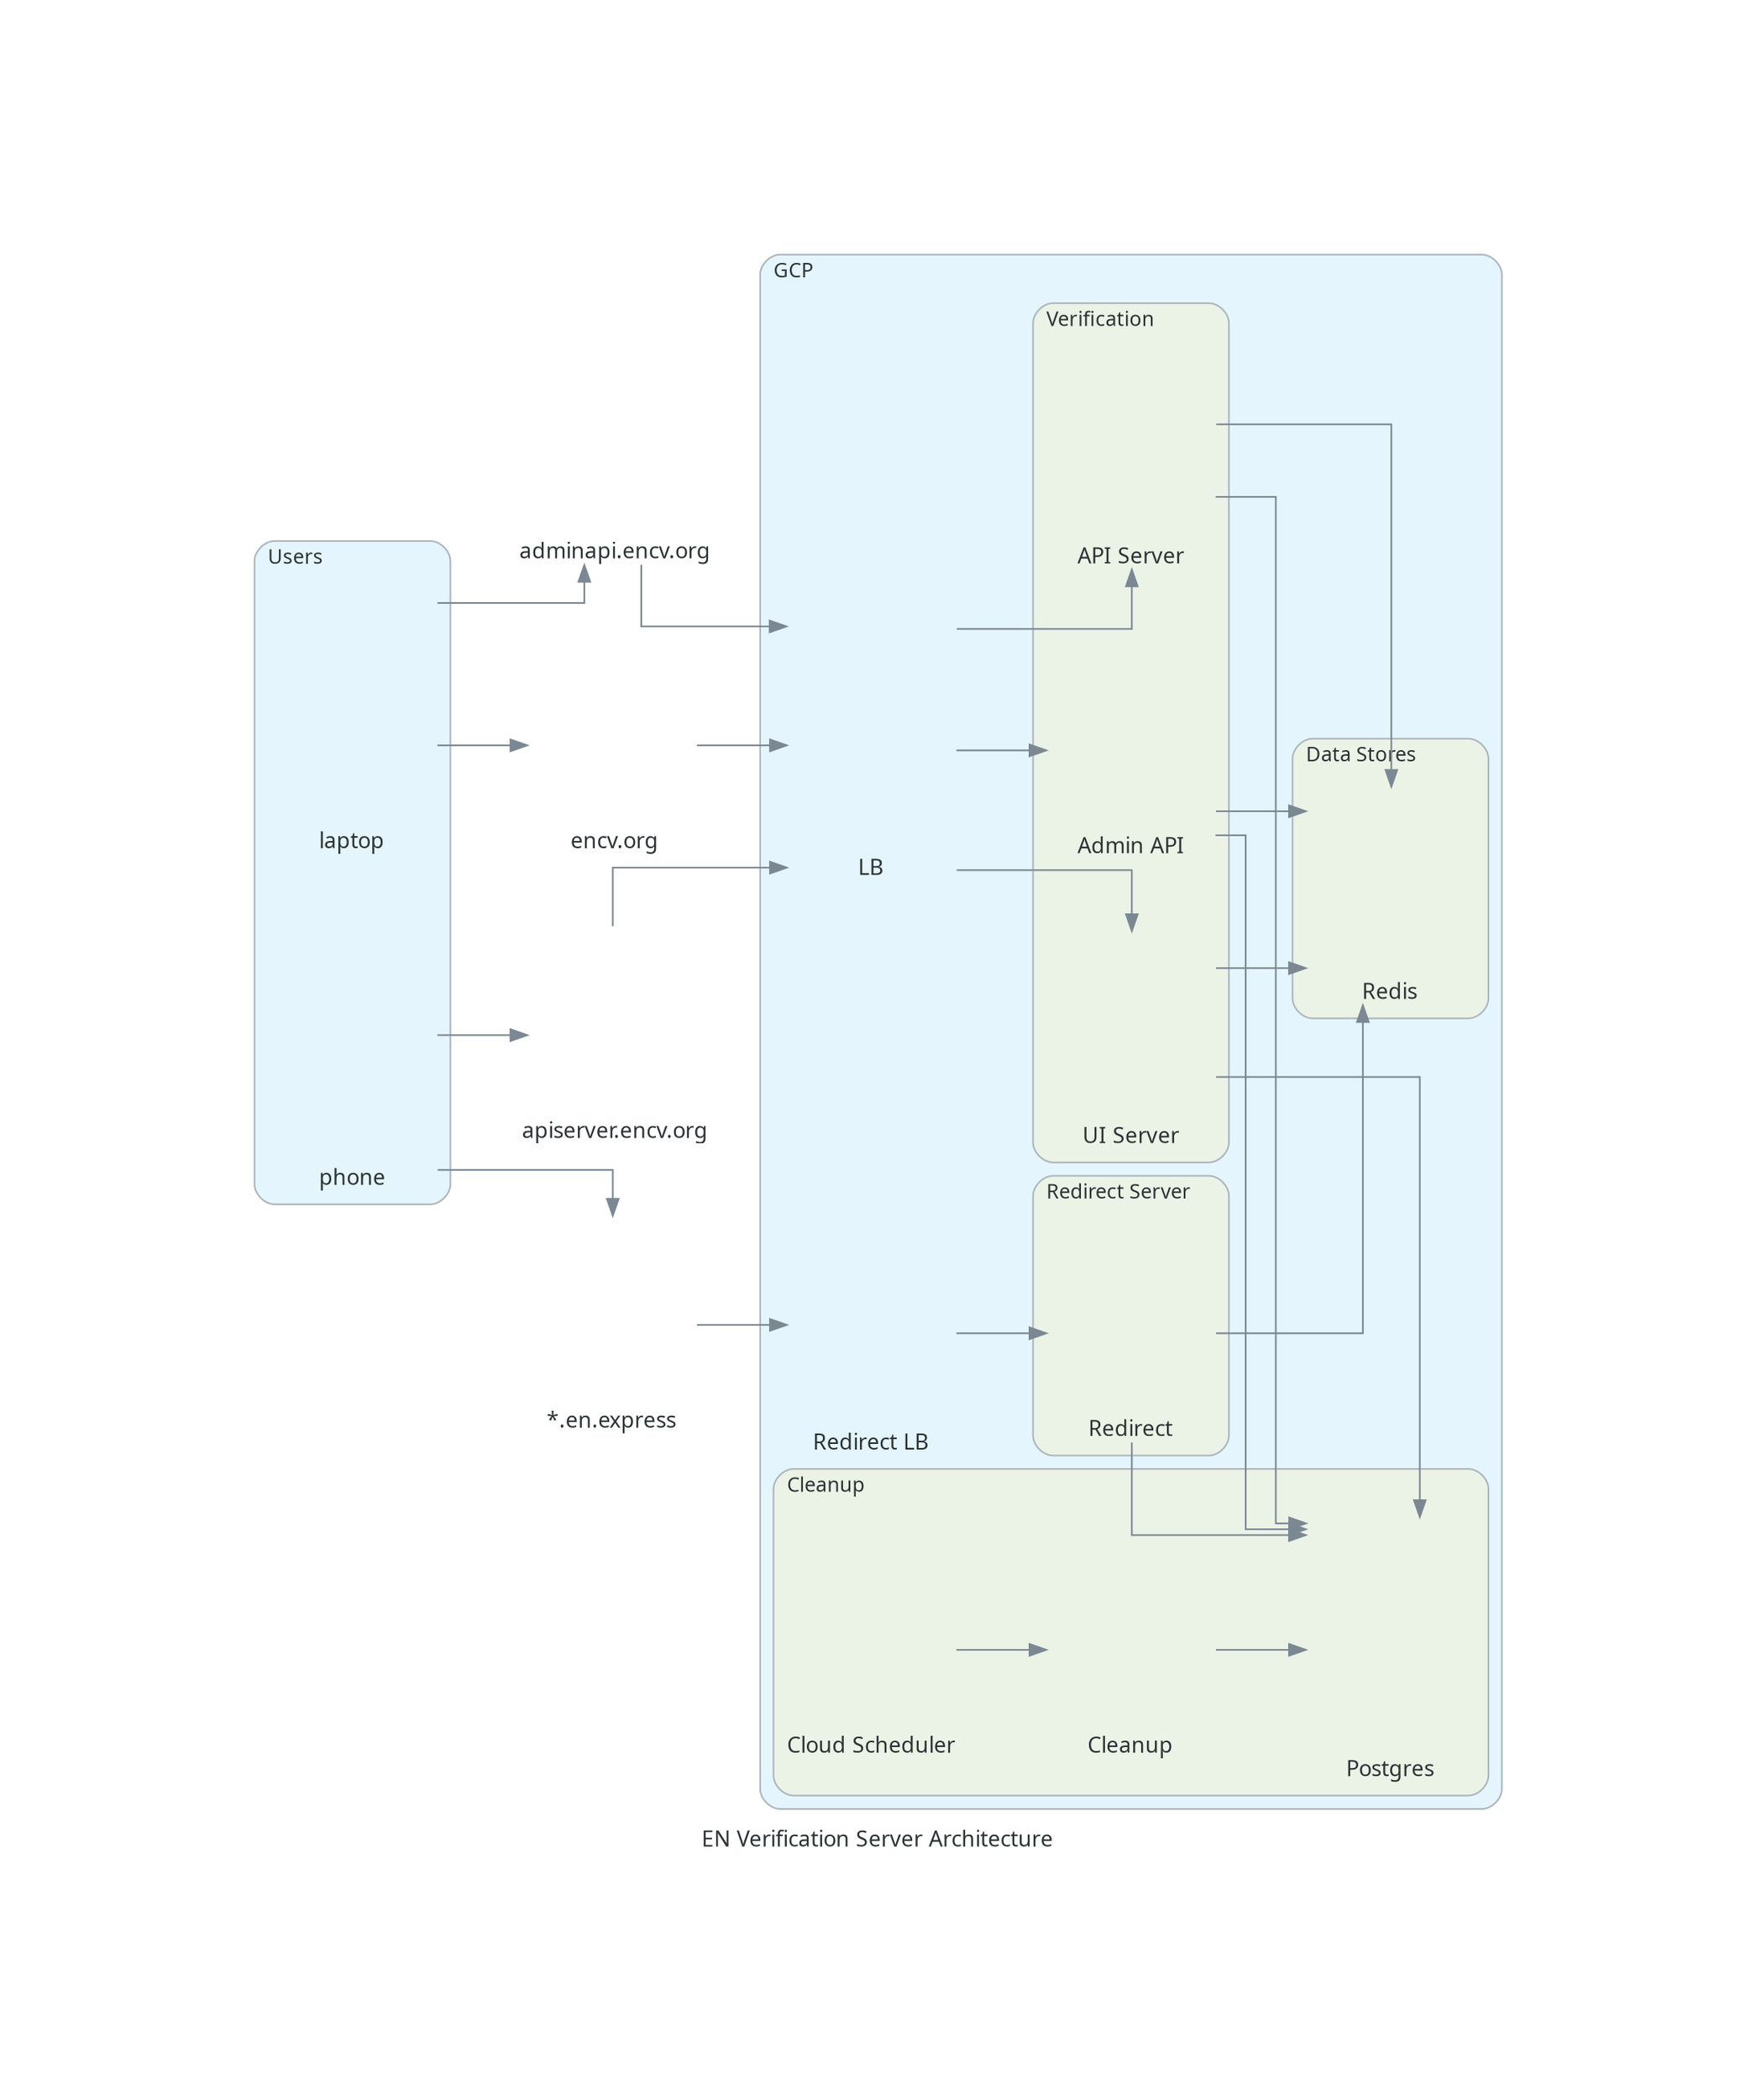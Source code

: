 digraph root {
	fontcolor="#2D3436";
	fontname="Sans-Serif";
	fontsize=13;
	label="EN Verification Server Architecture";
	nodesep=0.6;
	pad=2;
	rankdir=LR;
	ranksep=0.75;
	splines=ortho;
	jgkbqvhu->upuqedjc[ color="#7B8894", dir=forward, fontcolor="#2D3436", fontname="Sans-Serif", fontsize=13 ];
	rzuecyhv->upuqedjc[ color="#7B8894", dir=forward, fontcolor="#2D3436", fontname="Sans-Serif", fontsize=13 ];
	qbajqgxo->upuqedjc[ color="#7B8894", dir=forward, fontcolor="#2D3436", fontname="Sans-Serif", fontsize=13 ];
	jqovcgby->rzuecyhv[ color="#7B8894", dir=forward, fontcolor="#2D3436", fontname="Sans-Serif", fontsize=13 ];
	jqovcgby->qbajqgxo[ color="#7B8894", dir=forward, fontcolor="#2D3436", fontname="Sans-Serif", fontsize=13 ];
	pixwhvjh->jgkbqvhu[ color="#7B8894", dir=forward, fontcolor="#2D3436", fontname="Sans-Serif", fontsize=13 ];
	pixwhvjh->noxnwkgc[ color="#7B8894", dir=forward, fontcolor="#2D3436", fontname="Sans-Serif", fontsize=13 ];
	noxnwkgc->rdbvqldi[ color="#7B8894", dir=forward, fontcolor="#2D3436", fontname="Sans-Serif", fontsize=13 ];
	upuqedjc->ijyhstzl[ color="#7B8894", dir=forward, fontcolor="#2D3436", fontname="Sans-Serif", fontsize=13 ];
	ijyhstzl->ovrkhdru[ color="#7B8894", dir=forward, fontcolor="#2D3436", fontname="Sans-Serif", fontsize=13 ];
	lmsjcbqj->ovrkhdru[ color="#7B8894", dir=forward, fontcolor="#2D3436", fontname="Sans-Serif", fontsize=13 ];
	upuqedjc->lmsjcbqj[ color="#7B8894", dir=forward, fontcolor="#2D3436", fontname="Sans-Serif", fontsize=13 ];
	upuqedjc->slsgvhvc[ color="#7B8894", dir=forward, fontcolor="#2D3436", fontname="Sans-Serif", fontsize=13 ];
	slsgvhvc->ovrkhdru[ color="#7B8894", dir=forward, fontcolor="#2D3436", fontname="Sans-Serif", fontsize=13 ];
	slsgvhvc->vmyujdcd[ color="#7B8894", dir=forward, fontcolor="#2D3436", fontname="Sans-Serif", fontsize=13 ];
	ijyhstzl->vmyujdcd[ color="#7B8894", dir=forward, fontcolor="#2D3436", fontname="Sans-Serif", fontsize=13 ];
	lmsjcbqj->vmyujdcd[ color="#7B8894", dir=forward, fontcolor="#2D3436", fontname="Sans-Serif", fontsize=13 ];
	rdbvqldi->agpabplh[ color="#7B8894", dir=forward, fontcolor="#2D3436", fontname="Sans-Serif", fontsize=13 ];
	agpabplh->ovrkhdru[ color="#7B8894", dir=forward, fontcolor="#2D3436", fontname="Sans-Serif", fontsize=13 ];
	agpabplh->vmyujdcd[ color="#7B8894", dir=forward, fontcolor="#2D3436", fontname="Sans-Serif", fontsize=13 ];
	lgengsta->ooqblmbm[ color="#7B8894", dir=forward, fontcolor="#2D3436", fontname="Sans-Serif", fontsize=13 ];
	ooqblmbm->ovrkhdru[ color="#7B8894", dir=forward, fontcolor="#2D3436", fontname="Sans-Serif", fontsize=13 ];
	subgraph cluster_GCP {
	bgcolor="#E5F5FD";
	fontcolor="#2D3436";
	fontname="Sans-Serif";
	fontsize=12;
	label=GCP;
	labeljust=l;
	pencolor="#AEB6BE";
	shape=box;
	style=rounded;
	subgraph "clusterenx-redirect" {
	bgcolor="#EBF3E7";
	fontcolor="#2D3436";
	fontname="Sans-Serif";
	fontsize=12;
	label="Redirect Server";
	labeljust=l;
	pencolor="#AEB6BE";
	shape=box;
	style=rounded;
	agpabplh [ fixedsize=true, fontcolor="#2D3436", fontname="Sans-Serif", fontsize=13, height=1.7999999999999998, image="assets/gcp/compute/run.png", imagescale=true, label=Redirect, labelloc=b, shape=none, style=rounded, width=1.4 ];

}
;
	subgraph clusterdata {
	bgcolor="#EBF3E7";
	fontcolor="#2D3436";
	fontname="Sans-Serif";
	fontsize=12;
	label="Data Stores";
	labeljust=l;
	pencolor="#AEB6BE";
	shape=box;
	style=rounded;
	ovrkhdru [ fixedsize=true, fontcolor="#2D3436", fontname="Sans-Serif", fontsize=13, height=2.1999999999999997, image="assets/gcp/database/sql.png", imagescale=true, label=Postgres, labelloc=b, shape=none, style=rounded, width=1.4 ];
	vmyujdcd [ fixedsize=true, fontcolor="#2D3436", fontname="Sans-Serif", fontsize=13, height=1.7999999999999998, image="assets/gcp/database/memorystore.png", imagescale=true, label=Redis, labelloc=b, shape=none, style=rounded, width=1.4 ];

}
;
	subgraph clusterretention {
	bgcolor="#EBF3E7";
	fontcolor="#2D3436";
	fontname="Sans-Serif";
	fontsize=12;
	label=Cleanup;
	labeljust=l;
	pencolor="#AEB6BE";
	shape=box;
	style=rounded;
	lgengsta [ fixedsize=true, fontcolor="#2D3436", fontname="Sans-Serif", fontsize=13, height=1.7999999999999998, image="assets/gcp/devtools/scheduler.png", imagescale=true, label="Cloud Scheduler", labelloc=b, shape=none, style=rounded, width=1.4 ];
	ooqblmbm [ fixedsize=true, fontcolor="#2D3436", fontname="Sans-Serif", fontsize=13, height=1.7999999999999998, image="assets/gcp/compute/run.png", imagescale=true, label=Cleanup, labelloc=b, shape=none, style=rounded, width=1.4 ];
	ovrkhdru [ fixedsize=true, fontcolor="#2D3436", fontname="Sans-Serif", fontsize=13, height=2.1999999999999997, image="assets/gcp/database/sql.png", imagescale=true, label=Postgres, labelloc=b, shape=none, style=rounded, width=1.4 ];

}
;
	subgraph clusterservices {
	bgcolor="#EBF3E7";
	fontcolor="#2D3436";
	fontname="Sans-Serif";
	fontsize=12;
	label=Verification;
	labeljust=l;
	pencolor="#AEB6BE";
	shape=box;
	style=rounded;
	ijyhstzl [ fixedsize=true, fontcolor="#2D3436", fontname="Sans-Serif", fontsize=13, height=1.7999999999999998, image="assets/gcp/compute/run.png", imagescale=true, label="API Server", labelloc=b, shape=none, style=rounded, width=1.4 ];
	lmsjcbqj [ fixedsize=true, fontcolor="#2D3436", fontname="Sans-Serif", fontsize=13, height=1.7999999999999998, image="assets/gcp/compute/run.png", imagescale=true, label="Admin API", labelloc=b, shape=none, style=rounded, width=1.4 ];
	slsgvhvc [ fixedsize=true, fontcolor="#2D3436", fontname="Sans-Serif", fontsize=13, height=1.7999999999999998, image="assets/gcp/compute/run.png", imagescale=true, label="UI Server", labelloc=b, shape=none, style=rounded, width=1.4 ];

}
;
	rdbvqldi [ fixedsize=true, fontcolor="#2D3436", fontname="Sans-Serif", fontsize=13, height=2.1999999999999997, image="assets/gcp/network/load-balancing.png", imagescale=true, label="Redirect LB", labelloc=b, shape=none, style=rounded, width=1.4 ];
	upuqedjc [ fixedsize=true, fontcolor="#2D3436", fontname="Sans-Serif", fontsize=13, height=2.1999999999999997, image="assets/gcp/network/load-balancing.png", imagescale=true, label=LB, labelloc=b, shape=none, style=rounded, width=1.4 ];

}
;
	subgraph cluster_Users {
	bgcolor="#E5F5FD";
	fontcolor="#2D3436";
	fontname="Sans-Serif";
	fontsize=12;
	label=Users;
	labeljust=l;
	pencolor="#AEB6BE";
	shape=box;
	style=rounded;
	jqovcgby [ fixedsize=true, fontcolor="#2D3436", fontname="Sans-Serif", fontsize=13, height=2.1999999999999997, image="assets/generic/device/tablet.png", imagescale=true, label=laptop, labelloc=b, shape=none, style=rounded, width=1.4 ];
	pixwhvjh [ fixedsize=true, fontcolor="#2D3436", fontname="Sans-Serif", fontsize=13, height=2.1999999999999997, image="assets/generic/device/mobile.png", imagescale=true, label=phone, labelloc=b, shape=none, style=rounded, width=1.4 ];

}
;
	jgkbqvhu [ fixedsize=true, fontcolor="#2D3436", fontname="Sans-Serif", fontsize=13, height=1.7999999999999998, image="assets/gcp/network/dns.png", imagescale=true, label=" apiserver.encv.org", labelloc=b, shape=none, style=rounded, width=1.4 ];
	noxnwkgc [ fixedsize=true, fontcolor="#2D3436", fontname="Sans-Serif", fontsize=13, height=1.7999999999999998, image="assets/gcp/network/dns.png", imagescale=true, label="*.en.express", labelloc=b, shape=none, style=rounded, width=1.4 ];
	qbajqgxo [ fixedsize=true, fontcolor="#2D3436", fontname="Sans-Serif", fontsize=13, height=1.7999999999999998, image="assets/gcp/network/dns.png", imagescale=true, label=" encv.org", labelloc=b, shape=none, style=rounded, width=1.4 ];
	rzuecyhv [ fixedsize=true, fontcolor="#2D3436", fontname="Sans-Serif", fontsize=13, height=1.7999999999999998, image="assets/gcp/network/dns.png", imagescale=true, label=" adminapi.encv.org", labelloc=b, shape=none, style=rounded, width=1.4 ];

}
